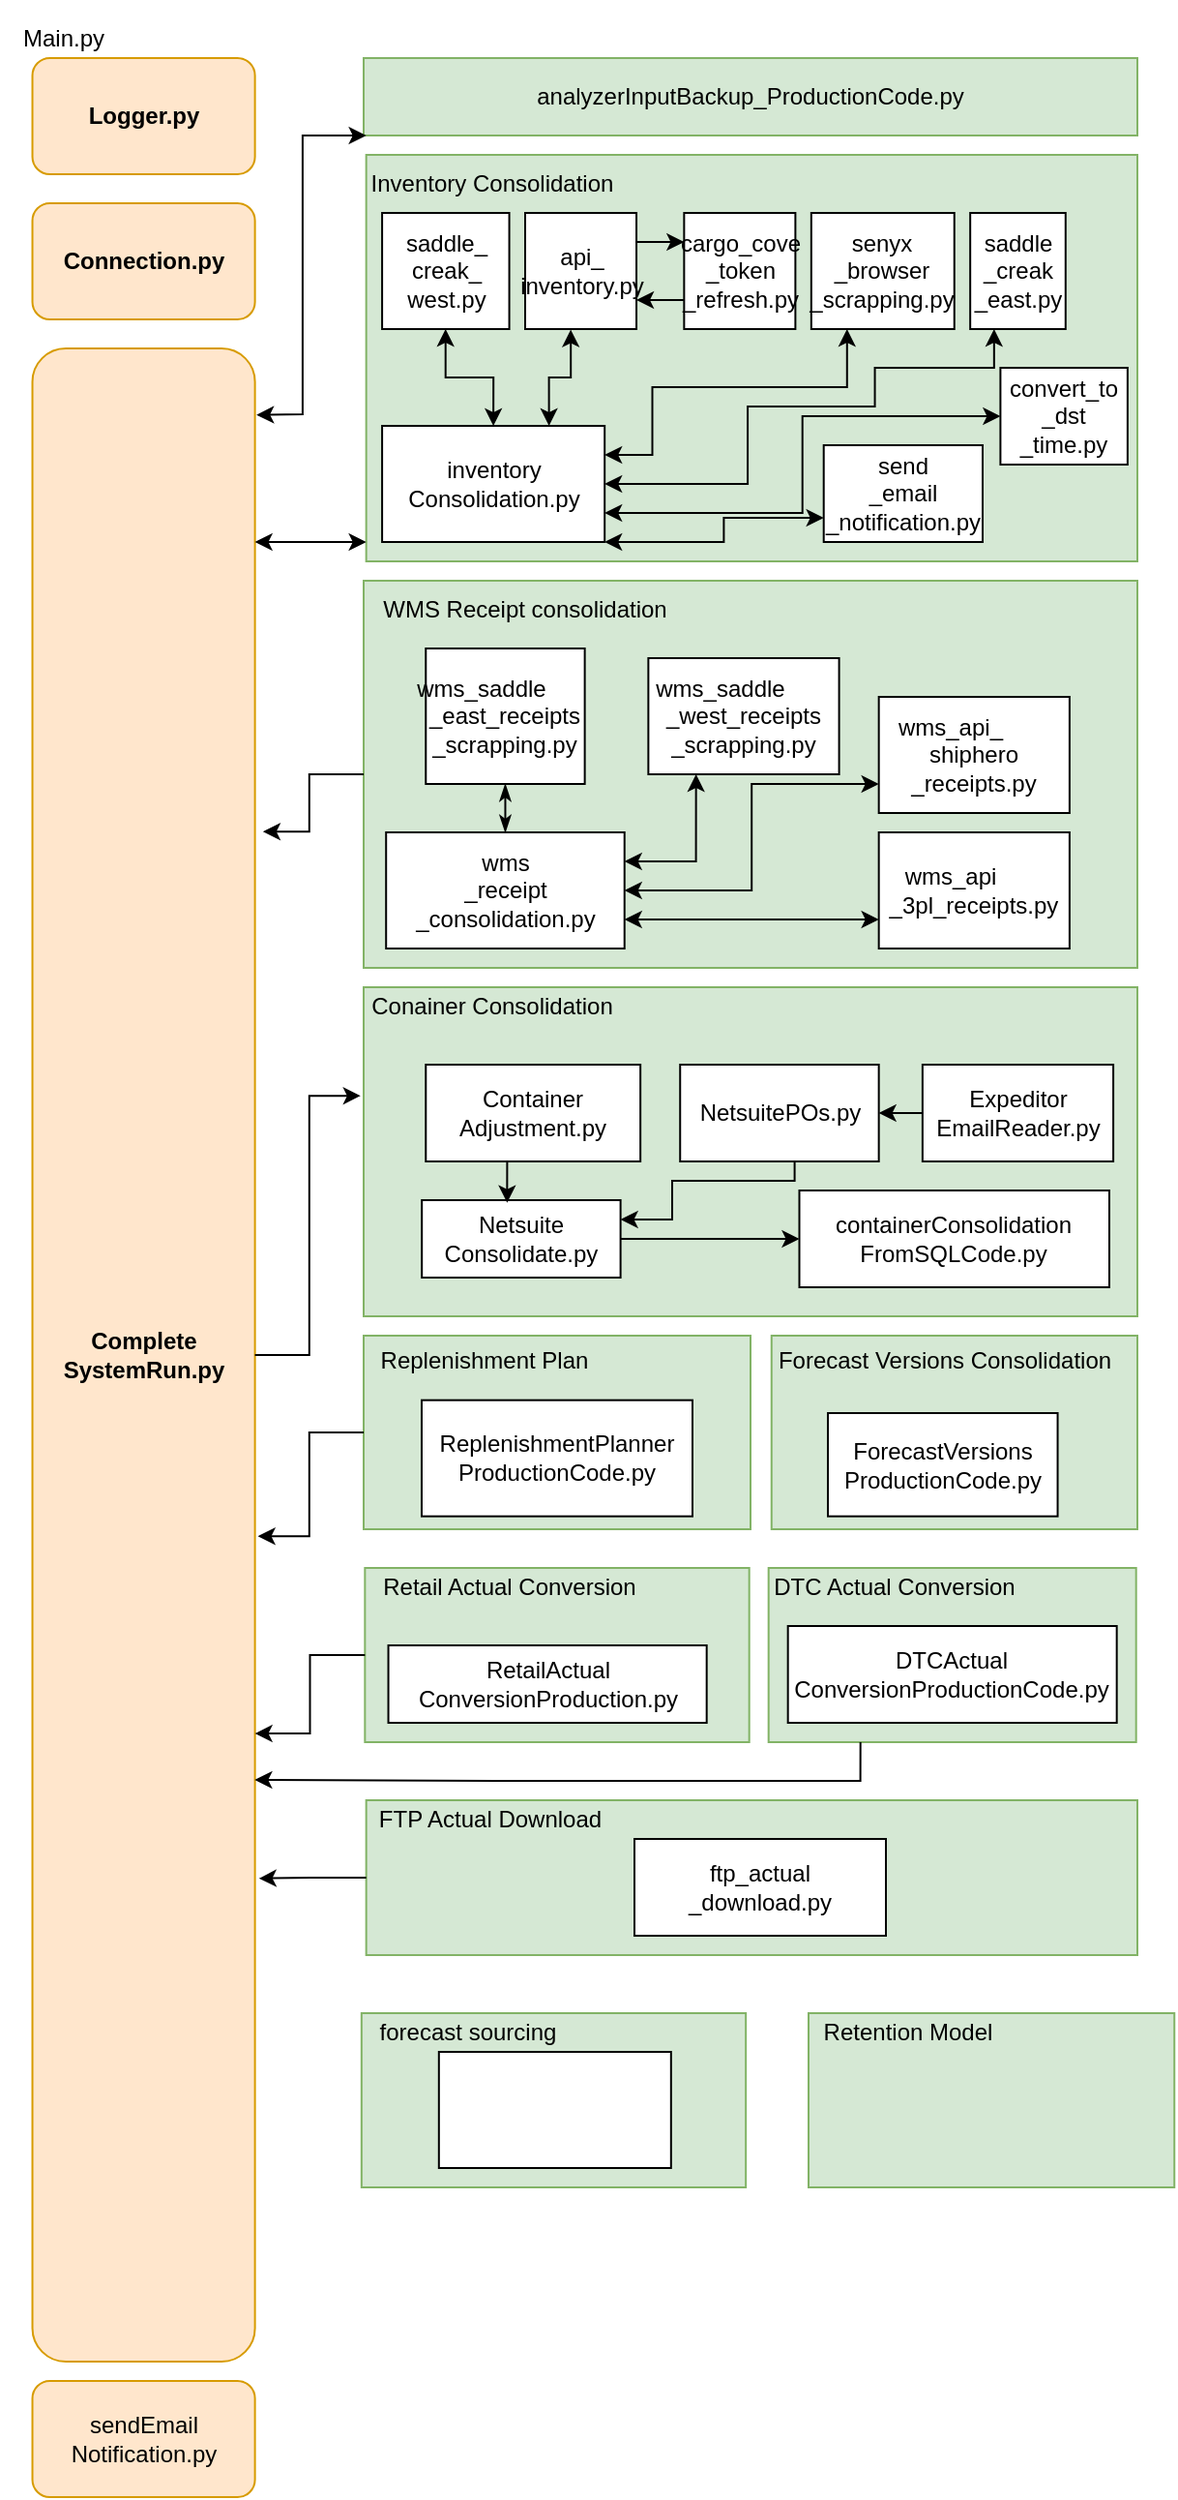 <mxfile version="24.3.0" type="github">
  <diagram name="Page-1" id="crj739eoRaCTwiRaOJSt">
    <mxGraphModel dx="1820" dy="1699" grid="1" gridSize="10" guides="1" tooltips="1" connect="1" arrows="1" fold="1" page="1" pageScale="1" pageWidth="827" pageHeight="1169" math="0" shadow="0">
      <root>
        <mxCell id="0" />
        <mxCell id="1" parent="0" />
        <mxCell id="T2Sw0P_CuasJY1bfyrww-171" value="Main.py" style="text;html=1;align=center;verticalAlign=middle;whiteSpace=wrap;rounded=0;container=0;" vertex="1" parent="1">
          <mxGeometry x="-787.674" y="-1130" width="65.739" height="40" as="geometry" />
        </mxCell>
        <mxCell id="T2Sw0P_CuasJY1bfyrww-172" value="&lt;b&gt;Complete&lt;br&gt;SystemRun.py&lt;/b&gt;" style="rounded=1;whiteSpace=wrap;html=1;fillColor=#ffe6cc;strokeColor=#d79b00;container=0;" vertex="1" parent="1">
          <mxGeometry x="-771.239" y="-950" width="115.043" height="1040" as="geometry" />
        </mxCell>
        <mxCell id="T2Sw0P_CuasJY1bfyrww-173" value="&lt;b&gt;Logger.py&lt;/b&gt;" style="rounded=1;whiteSpace=wrap;html=1;fillColor=#ffe6cc;strokeColor=#d79b00;container=0;" vertex="1" parent="1">
          <mxGeometry x="-771.239" y="-1100" width="115.043" height="60" as="geometry" />
        </mxCell>
        <mxCell id="T2Sw0P_CuasJY1bfyrww-174" value="&lt;b&gt;Connection.py&lt;/b&gt;" style="rounded=1;whiteSpace=wrap;html=1;fillColor=#ffe6cc;strokeColor=#d79b00;container=0;" vertex="1" parent="1">
          <mxGeometry x="-771.239" y="-1025" width="115.043" height="60" as="geometry" />
        </mxCell>
        <mxCell id="T2Sw0P_CuasJY1bfyrww-175" value="analyzerInputBackup_ProductionCode.py" style="rounded=0;whiteSpace=wrap;html=1;fillColor=#d5e8d4;strokeColor=#82b366;container=0;" vertex="1" parent="1">
          <mxGeometry x="-600" y="-1100" width="400" height="40" as="geometry" />
        </mxCell>
        <mxCell id="T2Sw0P_CuasJY1bfyrww-176" value="" style="endArrow=classic;html=1;rounded=0;exitX=1.007;exitY=0.033;exitDx=0;exitDy=0;exitPerimeter=0;startArrow=classic;startFill=1;" edge="1" parent="1" source="T2Sw0P_CuasJY1bfyrww-172">
          <mxGeometry width="50" height="50" relative="1" as="geometry">
            <mxPoint x="-656.196" y="-890" as="sourcePoint" />
            <mxPoint x="-598.674" y="-1060" as="targetPoint" />
            <Array as="points">
              <mxPoint x="-631.543" y="-916" />
              <mxPoint x="-631.543" y="-1060" />
            </Array>
          </mxGeometry>
        </mxCell>
        <mxCell id="T2Sw0P_CuasJY1bfyrww-177" value="" style="rounded=0;whiteSpace=wrap;html=1;fillColor=#d5e8d4;strokeColor=#82b366;container=0;" vertex="1" parent="1">
          <mxGeometry x="-598.67" y="-1050" width="398.67" height="210" as="geometry" />
        </mxCell>
        <mxCell id="T2Sw0P_CuasJY1bfyrww-178" value="Inventory Consolidation" style="text;html=1;align=center;verticalAlign=middle;whiteSpace=wrap;rounded=0;container=0;" vertex="1" parent="1">
          <mxGeometry x="-598.674" y="-1050" width="131.478" height="30" as="geometry" />
        </mxCell>
        <mxCell id="T2Sw0P_CuasJY1bfyrww-179" style="edgeStyle=orthogonalEdgeStyle;rounded=0;orthogonalLoop=1;jettySize=auto;html=1;exitX=0.5;exitY=0;exitDx=0;exitDy=0;startArrow=classic;startFill=1;" edge="1" parent="1" source="T2Sw0P_CuasJY1bfyrww-183" target="T2Sw0P_CuasJY1bfyrww-184">
          <mxGeometry relative="1" as="geometry" />
        </mxCell>
        <mxCell id="T2Sw0P_CuasJY1bfyrww-180" style="edgeStyle=orthogonalEdgeStyle;rounded=0;orthogonalLoop=1;jettySize=auto;html=1;exitX=1;exitY=0.75;exitDx=0;exitDy=0;startArrow=classic;startFill=1;" edge="1" parent="1" source="T2Sw0P_CuasJY1bfyrww-183" target="T2Sw0P_CuasJY1bfyrww-193">
          <mxGeometry relative="1" as="geometry" />
        </mxCell>
        <mxCell id="T2Sw0P_CuasJY1bfyrww-181" style="edgeStyle=orthogonalEdgeStyle;rounded=0;orthogonalLoop=1;jettySize=auto;html=1;exitX=1;exitY=0.25;exitDx=0;exitDy=0;entryX=0.25;entryY=1;entryDx=0;entryDy=0;startArrow=classic;startFill=1;" edge="1" parent="1" source="T2Sw0P_CuasJY1bfyrww-183" target="T2Sw0P_CuasJY1bfyrww-190">
          <mxGeometry relative="1" as="geometry">
            <Array as="points">
              <mxPoint x="-450.761" y="-895" />
              <mxPoint x="-450.761" y="-930" />
              <mxPoint x="-349.687" y="-930" />
            </Array>
          </mxGeometry>
        </mxCell>
        <mxCell id="T2Sw0P_CuasJY1bfyrww-182" style="edgeStyle=orthogonalEdgeStyle;rounded=0;orthogonalLoop=1;jettySize=auto;html=1;exitX=1;exitY=1;exitDx=0;exitDy=0;entryX=0;entryY=0.75;entryDx=0;entryDy=0;startArrow=classic;startFill=1;" edge="1" parent="1" source="T2Sw0P_CuasJY1bfyrww-183" target="T2Sw0P_CuasJY1bfyrww-194">
          <mxGeometry relative="1" as="geometry">
            <Array as="points">
              <mxPoint x="-413.783" y="-850" />
              <mxPoint x="-413.783" y="-862" />
            </Array>
          </mxGeometry>
        </mxCell>
        <mxCell id="T2Sw0P_CuasJY1bfyrww-183" value="inventory&lt;div&gt;Consolidation.py&lt;/div&gt;" style="rounded=0;whiteSpace=wrap;html=1;container=0;" vertex="1" parent="1">
          <mxGeometry x="-590.457" y="-910" width="115.043" height="60" as="geometry" />
        </mxCell>
        <mxCell id="T2Sw0P_CuasJY1bfyrww-184" value="saddle_&lt;br&gt;creak_&lt;br&gt;west.py" style="rounded=0;whiteSpace=wrap;html=1;container=0;" vertex="1" parent="1">
          <mxGeometry x="-590.457" y="-1020" width="65.739" height="60" as="geometry" />
        </mxCell>
        <mxCell id="T2Sw0P_CuasJY1bfyrww-185" style="edgeStyle=orthogonalEdgeStyle;rounded=0;orthogonalLoop=1;jettySize=auto;html=1;exitX=1;exitY=0.25;exitDx=0;exitDy=0;entryX=0;entryY=0.25;entryDx=0;entryDy=0;" edge="1" parent="1" source="T2Sw0P_CuasJY1bfyrww-186" target="T2Sw0P_CuasJY1bfyrww-188">
          <mxGeometry relative="1" as="geometry" />
        </mxCell>
        <mxCell id="T2Sw0P_CuasJY1bfyrww-186" value="api_&lt;br&gt;inventory.py" style="rounded=0;whiteSpace=wrap;html=1;container=0;" vertex="1" parent="1">
          <mxGeometry x="-516.5" y="-1020" width="57.522" height="60" as="geometry" />
        </mxCell>
        <mxCell id="T2Sw0P_CuasJY1bfyrww-187" style="edgeStyle=orthogonalEdgeStyle;rounded=0;orthogonalLoop=1;jettySize=auto;html=1;exitX=0;exitY=0.75;exitDx=0;exitDy=0;entryX=1;entryY=0.75;entryDx=0;entryDy=0;" edge="1" parent="1" source="T2Sw0P_CuasJY1bfyrww-188" target="T2Sw0P_CuasJY1bfyrww-186">
          <mxGeometry relative="1" as="geometry" />
        </mxCell>
        <mxCell id="T2Sw0P_CuasJY1bfyrww-188" value="cargo_cove&lt;br&gt;_token&lt;br&gt;_refresh.py" style="rounded=0;whiteSpace=wrap;html=1;container=0;" vertex="1" parent="1">
          <mxGeometry x="-434.326" y="-1020" width="57.522" height="60" as="geometry" />
        </mxCell>
        <mxCell id="T2Sw0P_CuasJY1bfyrww-189" style="edgeStyle=orthogonalEdgeStyle;rounded=0;orthogonalLoop=1;jettySize=auto;html=1;exitX=0.75;exitY=0;exitDx=0;exitDy=0;entryX=0.41;entryY=1.005;entryDx=0;entryDy=0;entryPerimeter=0;startArrow=classic;startFill=1;" edge="1" parent="1" source="T2Sw0P_CuasJY1bfyrww-183" target="T2Sw0P_CuasJY1bfyrww-186">
          <mxGeometry relative="1" as="geometry" />
        </mxCell>
        <mxCell id="T2Sw0P_CuasJY1bfyrww-190" value="senyx&lt;br&gt;_browser&lt;br&gt;_scrapping.py" style="rounded=0;whiteSpace=wrap;html=1;container=0;" vertex="1" parent="1">
          <mxGeometry x="-368.587" y="-1020" width="73.957" height="60" as="geometry" />
        </mxCell>
        <mxCell id="T2Sw0P_CuasJY1bfyrww-191" value="saddle&lt;br&gt;_creak&lt;br&gt;_east.py" style="rounded=0;whiteSpace=wrap;html=1;container=0;" vertex="1" parent="1">
          <mxGeometry x="-286.413" y="-1020" width="49.304" height="60" as="geometry" />
        </mxCell>
        <mxCell id="T2Sw0P_CuasJY1bfyrww-192" value="" style="endArrow=classic;startArrow=classic;html=1;rounded=0;exitX=1;exitY=0.5;exitDx=0;exitDy=0;entryX=0.25;entryY=1;entryDx=0;entryDy=0;" edge="1" parent="1" source="T2Sw0P_CuasJY1bfyrww-183" target="T2Sw0P_CuasJY1bfyrww-191">
          <mxGeometry width="50" height="50" relative="1" as="geometry">
            <mxPoint x="-508.283" y="-980" as="sourcePoint" />
            <mxPoint x="-467.196" y="-1030" as="targetPoint" />
            <Array as="points">
              <mxPoint x="-401.457" y="-880" />
              <mxPoint x="-401.457" y="-920" />
              <mxPoint x="-335.717" y="-920" />
              <mxPoint x="-335.717" y="-940" />
              <mxPoint x="-274.087" y="-940" />
            </Array>
          </mxGeometry>
        </mxCell>
        <mxCell id="T2Sw0P_CuasJY1bfyrww-193" value="convert_to&lt;br&gt;_dst&lt;br&gt;_time.py" style="rounded=0;whiteSpace=wrap;html=1;container=0;" vertex="1" parent="1">
          <mxGeometry x="-270.8" y="-940" width="65.739" height="50" as="geometry" />
        </mxCell>
        <mxCell id="T2Sw0P_CuasJY1bfyrww-194" value="send&lt;br&gt;_email&lt;br&gt;_notification.py" style="rounded=0;whiteSpace=wrap;html=1;container=0;" vertex="1" parent="1">
          <mxGeometry x="-362.15" y="-900" width="82.15" height="50" as="geometry" />
        </mxCell>
        <mxCell id="T2Sw0P_CuasJY1bfyrww-195" value="" style="endArrow=classic;startArrow=classic;html=1;rounded=0;" edge="1" parent="1">
          <mxGeometry width="50" height="50" relative="1" as="geometry">
            <mxPoint x="-656.196" y="-850" as="sourcePoint" />
            <mxPoint x="-598.674" y="-850" as="targetPoint" />
          </mxGeometry>
        </mxCell>
        <mxCell id="T2Sw0P_CuasJY1bfyrww-196" value="" style="rounded=0;whiteSpace=wrap;html=1;fillColor=#d5e8d4;strokeColor=#82b366;container=0;" vertex="1" parent="1">
          <mxGeometry x="-600" y="-830" width="400" height="200" as="geometry" />
        </mxCell>
        <mxCell id="T2Sw0P_CuasJY1bfyrww-197" value="WMS Receipt consolidation" style="text;html=1;align=center;verticalAlign=middle;whiteSpace=wrap;rounded=0;container=0;" vertex="1" parent="1">
          <mxGeometry x="-600" y="-830" width="166.62" height="30" as="geometry" />
        </mxCell>
        <mxCell id="T2Sw0P_CuasJY1bfyrww-198" style="edgeStyle=orthogonalEdgeStyle;rounded=0;orthogonalLoop=1;jettySize=auto;html=1;exitX=0.5;exitY=0;exitDx=0;exitDy=0;entryX=0.5;entryY=1;entryDx=0;entryDy=0;startArrow=classicThin;startFill=1;endArrow=classicThin;endFill=1;" edge="1" parent="1" source="T2Sw0P_CuasJY1bfyrww-202" target="T2Sw0P_CuasJY1bfyrww-203">
          <mxGeometry relative="1" as="geometry" />
        </mxCell>
        <mxCell id="T2Sw0P_CuasJY1bfyrww-199" style="edgeStyle=orthogonalEdgeStyle;rounded=0;orthogonalLoop=1;jettySize=auto;html=1;exitX=1;exitY=0.25;exitDx=0;exitDy=0;entryX=0.25;entryY=1;entryDx=0;entryDy=0;startArrow=classic;startFill=1;" edge="1" parent="1" source="T2Sw0P_CuasJY1bfyrww-202" target="T2Sw0P_CuasJY1bfyrww-204">
          <mxGeometry relative="1" as="geometry" />
        </mxCell>
        <mxCell id="T2Sw0P_CuasJY1bfyrww-200" style="edgeStyle=orthogonalEdgeStyle;rounded=0;orthogonalLoop=1;jettySize=auto;html=1;exitX=1;exitY=0.5;exitDx=0;exitDy=0;entryX=0;entryY=0.75;entryDx=0;entryDy=0;startArrow=classic;startFill=1;" edge="1" parent="1" source="T2Sw0P_CuasJY1bfyrww-202" target="T2Sw0P_CuasJY1bfyrww-205">
          <mxGeometry relative="1" as="geometry" />
        </mxCell>
        <mxCell id="T2Sw0P_CuasJY1bfyrww-201" style="edgeStyle=orthogonalEdgeStyle;rounded=0;orthogonalLoop=1;jettySize=auto;html=1;exitX=1;exitY=0.75;exitDx=0;exitDy=0;entryX=0;entryY=0.75;entryDx=0;entryDy=0;startArrow=classic;startFill=1;" edge="1" parent="1" source="T2Sw0P_CuasJY1bfyrww-202" target="T2Sw0P_CuasJY1bfyrww-206">
          <mxGeometry relative="1" as="geometry" />
        </mxCell>
        <mxCell id="T2Sw0P_CuasJY1bfyrww-202" value="wms&lt;br&gt;_receipt&lt;br&gt;_consolidation.py" style="rounded=0;whiteSpace=wrap;html=1;container=0;" vertex="1" parent="1">
          <mxGeometry x="-588.402" y="-700" width="123.261" height="60" as="geometry" />
        </mxCell>
        <mxCell id="T2Sw0P_CuasJY1bfyrww-203" value="&lt;p style=&quot;text-indent:-.25in;mso-list:l0 level1 lfo1&quot; class=&quot;MsoListParagraph&quot;&gt;&lt;span lang=&quot;EN-IN&quot;&gt;wms_saddle&lt;br&gt;&lt;/span&gt;&lt;span style=&quot;background-color: initial; text-indent: -0.25in;&quot;&gt;_east_receipts&lt;br&gt;&lt;/span&gt;&lt;span style=&quot;background-color: initial; text-indent: -0.25in;&quot;&gt;_scrapping.py&lt;/span&gt;&lt;/p&gt;" style="rounded=0;whiteSpace=wrap;html=1;container=0;" vertex="1" parent="1">
          <mxGeometry x="-567.859" y="-795" width="82.174" height="70" as="geometry" />
        </mxCell>
        <mxCell id="T2Sw0P_CuasJY1bfyrww-204" value="&lt;p style=&quot;text-indent:-.25in;mso-list:l0 level1 lfo1&quot; class=&quot;MsoListParagraph&quot;&gt;&lt;span lang=&quot;EN-IN&quot;&gt;wms_saddle&lt;br&gt;_west_receipts&lt;br&gt;_scrapping.py&lt;/span&gt;&lt;/p&gt;" style="rounded=0;whiteSpace=wrap;html=1;container=0;" vertex="1" parent="1">
          <mxGeometry x="-452.815" y="-790" width="98.609" height="60" as="geometry" />
        </mxCell>
        <mxCell id="T2Sw0P_CuasJY1bfyrww-205" value="&lt;p style=&quot;text-indent:-.25in;mso-list:l0 level1 lfo1&quot; class=&quot;MsoListParagraph&quot;&gt;&lt;span lang=&quot;EN-IN&quot;&gt;wms_api_&lt;br&gt;shiphero&lt;br&gt;_receipts.py&lt;/span&gt;&lt;/p&gt;" style="rounded=0;whiteSpace=wrap;html=1;align=center;container=0;" vertex="1" parent="1">
          <mxGeometry x="-333.663" y="-770" width="98.609" height="60" as="geometry" />
        </mxCell>
        <mxCell id="T2Sw0P_CuasJY1bfyrww-206" value="&lt;p style=&quot;text-indent:-.25in;mso-list:l0 level1 lfo1&quot; class=&quot;MsoListParagraph&quot;&gt;&lt;span lang=&quot;EN-IN&quot;&gt;wms_api&lt;br&gt;_3pl_receipts.py&lt;/span&gt;&lt;/p&gt;" style="rounded=0;whiteSpace=wrap;html=1;container=0;" vertex="1" parent="1">
          <mxGeometry x="-333.663" y="-700" width="98.609" height="60" as="geometry" />
        </mxCell>
        <mxCell id="T2Sw0P_CuasJY1bfyrww-207" value="" style="rounded=0;whiteSpace=wrap;html=1;fillColor=#d5e8d4;strokeColor=#82b366;container=0;" vertex="1" parent="1">
          <mxGeometry x="-600" y="-620" width="400" height="170" as="geometry" />
        </mxCell>
        <mxCell id="T2Sw0P_CuasJY1bfyrww-208" value="Conainer Consolidation" style="text;html=1;align=center;verticalAlign=middle;whiteSpace=wrap;rounded=0;container=0;" vertex="1" parent="1">
          <mxGeometry x="-598.68" y="-620" width="131.48" height="19" as="geometry" />
        </mxCell>
        <mxCell id="T2Sw0P_CuasJY1bfyrww-209" value="Container&lt;div&gt;Adjustment.py&lt;/div&gt;" style="rounded=0;whiteSpace=wrap;html=1;container=0;" vertex="1" parent="1">
          <mxGeometry x="-567.859" y="-580" width="110.935" height="50" as="geometry" />
        </mxCell>
        <mxCell id="T2Sw0P_CuasJY1bfyrww-210" style="edgeStyle=orthogonalEdgeStyle;rounded=0;orthogonalLoop=1;jettySize=auto;html=1;exitX=1;exitY=0.5;exitDx=0;exitDy=0;entryX=0;entryY=0.5;entryDx=0;entryDy=0;" edge="1" parent="1" source="T2Sw0P_CuasJY1bfyrww-211" target="T2Sw0P_CuasJY1bfyrww-214">
          <mxGeometry relative="1" as="geometry" />
        </mxCell>
        <mxCell id="T2Sw0P_CuasJY1bfyrww-211" value="Netsuite&lt;div&gt;Consolidate.py&lt;/div&gt;" style="rounded=0;whiteSpace=wrap;html=1;container=0;" vertex="1" parent="1">
          <mxGeometry x="-569.911" y="-510" width="102.717" height="40" as="geometry" />
        </mxCell>
        <mxCell id="T2Sw0P_CuasJY1bfyrww-212" style="edgeStyle=orthogonalEdgeStyle;rounded=0;orthogonalLoop=1;jettySize=auto;html=1;entryX=1;entryY=0.25;entryDx=0;entryDy=0;" edge="1" parent="1" source="T2Sw0P_CuasJY1bfyrww-213" target="T2Sw0P_CuasJY1bfyrww-211">
          <mxGeometry relative="1" as="geometry">
            <Array as="points">
              <mxPoint x="-377.215" y="-520" />
              <mxPoint x="-440.489" y="-520" />
              <mxPoint x="-440.489" y="-500" />
            </Array>
          </mxGeometry>
        </mxCell>
        <mxCell id="T2Sw0P_CuasJY1bfyrww-213" value="NetsuitePOs.py" style="rounded=0;whiteSpace=wrap;html=1;container=0;" vertex="1" parent="1">
          <mxGeometry x="-436.383" y="-580" width="102.717" height="50" as="geometry" />
        </mxCell>
        <mxCell id="T2Sw0P_CuasJY1bfyrww-214" value="containerConsolidation&lt;br&gt;FromSQLCode.py" style="rounded=0;whiteSpace=wrap;html=1;container=0;" vertex="1" parent="1">
          <mxGeometry x="-374.75" y="-515" width="160.239" height="50" as="geometry" />
        </mxCell>
        <mxCell id="T2Sw0P_CuasJY1bfyrww-215" style="edgeStyle=orthogonalEdgeStyle;rounded=0;orthogonalLoop=1;jettySize=auto;html=1;exitX=0.5;exitY=1;exitDx=0;exitDy=0;entryX=0.429;entryY=0.033;entryDx=0;entryDy=0;entryPerimeter=0;" edge="1" parent="1" source="T2Sw0P_CuasJY1bfyrww-209" target="T2Sw0P_CuasJY1bfyrww-211">
          <mxGeometry relative="1" as="geometry" />
        </mxCell>
        <mxCell id="T2Sw0P_CuasJY1bfyrww-216" style="edgeStyle=orthogonalEdgeStyle;rounded=0;orthogonalLoop=1;jettySize=auto;html=1;exitX=0;exitY=0.5;exitDx=0;exitDy=0;entryX=1;entryY=0.5;entryDx=0;entryDy=0;" edge="1" parent="1" source="T2Sw0P_CuasJY1bfyrww-217" target="T2Sw0P_CuasJY1bfyrww-213">
          <mxGeometry relative="1" as="geometry" />
        </mxCell>
        <mxCell id="T2Sw0P_CuasJY1bfyrww-217" value="Expeditor&lt;br&gt;EmailReader.py" style="rounded=0;whiteSpace=wrap;html=1;container=0;" vertex="1" parent="1">
          <mxGeometry x="-311.063" y="-580" width="98.609" height="50" as="geometry" />
        </mxCell>
        <mxCell id="T2Sw0P_CuasJY1bfyrww-218" style="edgeStyle=orthogonalEdgeStyle;rounded=0;orthogonalLoop=1;jettySize=auto;html=1;entryX=-0.004;entryY=0.33;entryDx=0;entryDy=0;entryPerimeter=0;" edge="1" parent="1" source="T2Sw0P_CuasJY1bfyrww-172" target="T2Sw0P_CuasJY1bfyrww-207">
          <mxGeometry relative="1" as="geometry" />
        </mxCell>
        <mxCell id="T2Sw0P_CuasJY1bfyrww-219" value="" style="rounded=0;whiteSpace=wrap;html=1;fillColor=#d5e8d4;strokeColor=#82b366;container=0;" vertex="1" parent="1">
          <mxGeometry x="-600" y="-440" width="200" height="100" as="geometry" />
        </mxCell>
        <mxCell id="T2Sw0P_CuasJY1bfyrww-220" value="Replenishment Plan" style="text;html=1;align=center;verticalAlign=middle;whiteSpace=wrap;rounded=0;container=0;" vertex="1" parent="1">
          <mxGeometry x="-598.67" y="-440" width="123.26" height="25" as="geometry" />
        </mxCell>
        <mxCell id="T2Sw0P_CuasJY1bfyrww-221" value="ReplenishmentPlanner&lt;br&gt;ProductionCode.py" style="rounded=0;whiteSpace=wrap;html=1;container=0;" vertex="1" parent="1">
          <mxGeometry x="-570" y="-406.67" width="140" height="60" as="geometry" />
        </mxCell>
        <mxCell id="T2Sw0P_CuasJY1bfyrww-222" style="edgeStyle=orthogonalEdgeStyle;rounded=0;orthogonalLoop=1;jettySize=auto;html=1;entryX=1.013;entryY=0.59;entryDx=0;entryDy=0;entryPerimeter=0;" edge="1" parent="1" source="T2Sw0P_CuasJY1bfyrww-219" target="T2Sw0P_CuasJY1bfyrww-172">
          <mxGeometry relative="1" as="geometry" />
        </mxCell>
        <mxCell id="T2Sw0P_CuasJY1bfyrww-223" value="" style="rounded=0;whiteSpace=wrap;html=1;fillColor=#d5e8d4;strokeColor=#82b366;container=0;" vertex="1" parent="1">
          <mxGeometry x="-599.33" y="-320" width="198.67" height="90" as="geometry" />
        </mxCell>
        <mxCell id="T2Sw0P_CuasJY1bfyrww-224" style="edgeStyle=orthogonalEdgeStyle;rounded=0;orthogonalLoop=1;jettySize=auto;html=1;exitX=0;exitY=0.5;exitDx=0;exitDy=0;entryX=1;entryY=0.688;entryDx=0;entryDy=0;entryPerimeter=0;" edge="1" parent="1" source="T2Sw0P_CuasJY1bfyrww-223" target="T2Sw0P_CuasJY1bfyrww-172">
          <mxGeometry relative="1" as="geometry" />
        </mxCell>
        <mxCell id="T2Sw0P_CuasJY1bfyrww-225" value="Retail Actual Conversion" style="text;html=1;align=center;verticalAlign=middle;whiteSpace=wrap;rounded=0;container=0;" vertex="1" parent="1">
          <mxGeometry x="-599.33" y="-320" width="148.67" height="20" as="geometry" />
        </mxCell>
        <mxCell id="T2Sw0P_CuasJY1bfyrww-226" value="RetailActual&lt;div&gt;ConversionProduction.py&lt;/div&gt;" style="rounded=0;whiteSpace=wrap;html=1;container=0;" vertex="1" parent="1">
          <mxGeometry x="-587.23" y="-280" width="164.57" height="40" as="geometry" />
        </mxCell>
        <mxCell id="T2Sw0P_CuasJY1bfyrww-235" value="sendEmail&lt;div&gt;Notification.py&lt;/div&gt;" style="rounded=1;whiteSpace=wrap;html=1;fillColor=#ffe6cc;strokeColor=#d79b00;container=0;" vertex="1" parent="1">
          <mxGeometry x="-771.239" y="100" width="115.043" height="60" as="geometry" />
        </mxCell>
        <mxCell id="T2Sw0P_CuasJY1bfyrww-239" style="edgeStyle=orthogonalEdgeStyle;rounded=0;orthogonalLoop=1;jettySize=auto;html=1;exitX=0;exitY=0.5;exitDx=0;exitDy=0;entryX=1.036;entryY=0.24;entryDx=0;entryDy=0;entryPerimeter=0;" edge="1" parent="1" source="T2Sw0P_CuasJY1bfyrww-196" target="T2Sw0P_CuasJY1bfyrww-172">
          <mxGeometry relative="1" as="geometry" />
        </mxCell>
        <mxCell id="T2Sw0P_CuasJY1bfyrww-231" value="" style="rounded=0;whiteSpace=wrap;html=1;fillColor=#d5e8d4;strokeColor=#82b366;container=0;" vertex="1" parent="1">
          <mxGeometry x="-389.13" y="-440" width="189.13" height="100" as="geometry" />
        </mxCell>
        <mxCell id="T2Sw0P_CuasJY1bfyrww-233" value="Forecast Versions Consolidation" style="text;html=1;align=center;verticalAlign=middle;whiteSpace=wrap;rounded=0;container=0;" vertex="1" parent="1">
          <mxGeometry x="-389.13" y="-440" width="179.13" height="25" as="geometry" />
        </mxCell>
        <mxCell id="T2Sw0P_CuasJY1bfyrww-234" value="ForecastVersions&lt;br&gt;ProductionCode.py" style="rounded=0;whiteSpace=wrap;html=1;container=0;" vertex="1" parent="1">
          <mxGeometry x="-360" y="-400" width="118.78" height="53.33" as="geometry" />
        </mxCell>
        <mxCell id="T2Sw0P_CuasJY1bfyrww-251" value="" style="group" vertex="1" connectable="0" parent="1">
          <mxGeometry x="-390.66" y="-320" width="190" height="90" as="geometry" />
        </mxCell>
        <mxCell id="T2Sw0P_CuasJY1bfyrww-227" value="" style="rounded=0;whiteSpace=wrap;html=1;fillColor=#d5e8d4;strokeColor=#82b366;container=0;" vertex="1" parent="T2Sw0P_CuasJY1bfyrww-251">
          <mxGeometry width="190" height="90" as="geometry" />
        </mxCell>
        <mxCell id="T2Sw0P_CuasJY1bfyrww-229" value="DTC Actual Conversion" style="text;html=1;align=center;verticalAlign=middle;whiteSpace=wrap;rounded=0;container=0;" vertex="1" parent="T2Sw0P_CuasJY1bfyrww-251">
          <mxGeometry width="131.48" height="20" as="geometry" />
        </mxCell>
        <mxCell id="T2Sw0P_CuasJY1bfyrww-230" value="DTCActual&lt;br&gt;ConversionProductionCode.py" style="rounded=0;whiteSpace=wrap;html=1;container=0;" vertex="1" parent="T2Sw0P_CuasJY1bfyrww-251">
          <mxGeometry x="10" y="30" width="170" height="50" as="geometry" />
        </mxCell>
        <mxCell id="T2Sw0P_CuasJY1bfyrww-252" value="" style="group" vertex="1" connectable="0" parent="1">
          <mxGeometry x="-601.09" y="-90" width="200" height="90" as="geometry" />
        </mxCell>
        <mxCell id="T2Sw0P_CuasJY1bfyrww-238" value="" style="rounded=0;whiteSpace=wrap;html=1;fillColor=#d5e8d4;strokeColor=#82b366;container=0;" vertex="1" parent="T2Sw0P_CuasJY1bfyrww-252">
          <mxGeometry x="4.086e-14" width="198.67" height="90" as="geometry" />
        </mxCell>
        <mxCell id="T2Sw0P_CuasJY1bfyrww-242" value="forecast sourcing" style="text;html=1;align=center;verticalAlign=middle;whiteSpace=wrap;rounded=0;container=0;" vertex="1" parent="T2Sw0P_CuasJY1bfyrww-252">
          <mxGeometry width="110" height="20" as="geometry" />
        </mxCell>
        <mxCell id="T2Sw0P_CuasJY1bfyrww-256" value="" style="rounded=0;whiteSpace=wrap;html=1;" vertex="1" parent="T2Sw0P_CuasJY1bfyrww-252">
          <mxGeometry x="40.0" y="20" width="120" height="60" as="geometry" />
        </mxCell>
        <mxCell id="T2Sw0P_CuasJY1bfyrww-253" style="edgeStyle=orthogonalEdgeStyle;rounded=0;orthogonalLoop=1;jettySize=auto;html=1;exitX=0.25;exitY=1;exitDx=0;exitDy=0;entryX=0.999;entryY=0.711;entryDx=0;entryDy=0;entryPerimeter=0;" edge="1" parent="1" source="T2Sw0P_CuasJY1bfyrww-227" target="T2Sw0P_CuasJY1bfyrww-172">
          <mxGeometry relative="1" as="geometry" />
        </mxCell>
        <mxCell id="T2Sw0P_CuasJY1bfyrww-262" value="" style="group" vertex="1" connectable="0" parent="1">
          <mxGeometry x="-370" y="-90" width="189.13" height="90" as="geometry" />
        </mxCell>
        <mxCell id="T2Sw0P_CuasJY1bfyrww-245" value="" style="rounded=0;whiteSpace=wrap;html=1;fillColor=#d5e8d4;strokeColor=#82b366;container=0;" vertex="1" parent="T2Sw0P_CuasJY1bfyrww-262">
          <mxGeometry width="189.13" height="90" as="geometry" />
        </mxCell>
        <mxCell id="T2Sw0P_CuasJY1bfyrww-246" value="Retention Model" style="text;html=1;align=center;verticalAlign=middle;whiteSpace=wrap;rounded=0;container=0;" vertex="1" parent="T2Sw0P_CuasJY1bfyrww-262">
          <mxGeometry width="102.72" height="20" as="geometry" />
        </mxCell>
        <mxCell id="T2Sw0P_CuasJY1bfyrww-263" value="" style="group" vertex="1" connectable="0" parent="1">
          <mxGeometry x="-599" y="-200" width="399.0" height="80" as="geometry" />
        </mxCell>
        <mxCell id="T2Sw0P_CuasJY1bfyrww-257" value="" style="rounded=0;whiteSpace=wrap;html=1;fillColor=#d5e8d4;strokeColor=#82b366;" vertex="1" parent="T2Sw0P_CuasJY1bfyrww-263">
          <mxGeometry x="0.33" width="398.67" height="80" as="geometry" />
        </mxCell>
        <mxCell id="T2Sw0P_CuasJY1bfyrww-258" value="FTP Actual Download" style="text;html=1;align=center;verticalAlign=middle;whiteSpace=wrap;rounded=0;" vertex="1" parent="T2Sw0P_CuasJY1bfyrww-263">
          <mxGeometry width="129" height="20" as="geometry" />
        </mxCell>
        <mxCell id="T2Sw0P_CuasJY1bfyrww-260" value="ftp_actual&lt;div&gt;_download.py&lt;/div&gt;" style="rounded=0;whiteSpace=wrap;html=1;" vertex="1" parent="T2Sw0P_CuasJY1bfyrww-263">
          <mxGeometry x="139" y="20" width="130" height="50" as="geometry" />
        </mxCell>
        <mxCell id="T2Sw0P_CuasJY1bfyrww-265" style="edgeStyle=orthogonalEdgeStyle;rounded=0;orthogonalLoop=1;jettySize=auto;html=1;entryX=1.018;entryY=0.76;entryDx=0;entryDy=0;entryPerimeter=0;" edge="1" parent="1" source="T2Sw0P_CuasJY1bfyrww-257" target="T2Sw0P_CuasJY1bfyrww-172">
          <mxGeometry relative="1" as="geometry" />
        </mxCell>
      </root>
    </mxGraphModel>
  </diagram>
</mxfile>
